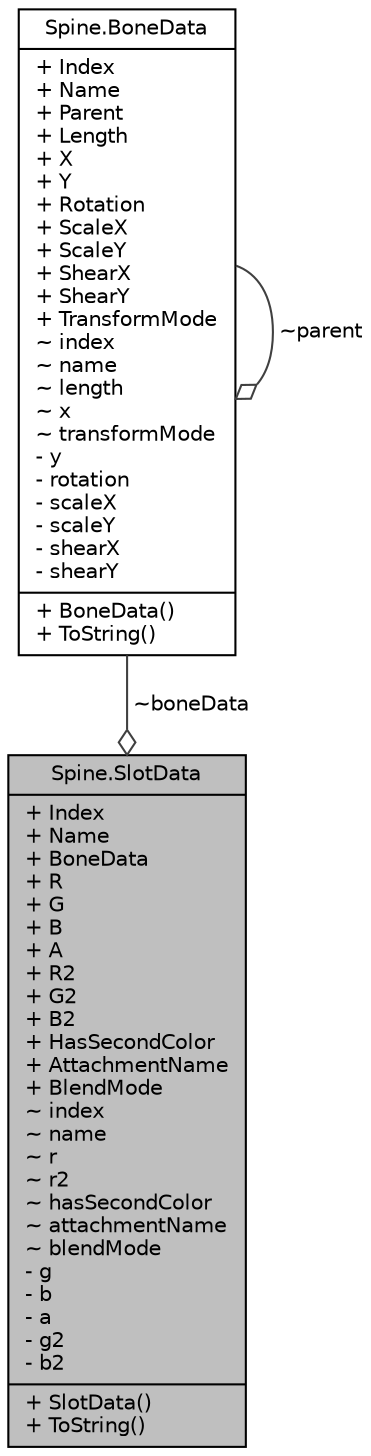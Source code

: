 digraph "Spine.SlotData"
{
 // LATEX_PDF_SIZE
  edge [fontname="Helvetica",fontsize="10",labelfontname="Helvetica",labelfontsize="10"];
  node [fontname="Helvetica",fontsize="10",shape=record];
  Node1 [label="{Spine.SlotData\n|+ Index\l+ Name\l+ BoneData\l+ R\l+ G\l+ B\l+ A\l+ R2\l+ G2\l+ B2\l+ HasSecondColor\l+ AttachmentName\l+ BlendMode\l~ index\l~ name\l~ r\l~ r2\l~ hasSecondColor\l~ attachmentName\l~ blendMode\l- g\l- b\l- a\l- g2\l- b2\l|+ SlotData()\l+ ToString()\l}",height=0.2,width=0.4,color="black", fillcolor="grey75", style="filled", fontcolor="black",tooltip=" "];
  Node2 -> Node1 [color="grey25",fontsize="10",style="solid",label=" ~boneData" ,arrowhead="odiamond",fontname="Helvetica"];
  Node2 [label="{Spine.BoneData\n|+ Index\l+ Name\l+ Parent\l+ Length\l+ X\l+ Y\l+ Rotation\l+ ScaleX\l+ ScaleY\l+ ShearX\l+ ShearY\l+ TransformMode\l~ index\l~ name\l~ length\l~ x\l~ transformMode\l- y\l- rotation\l- scaleX\l- scaleY\l- shearX\l- shearY\l|+ BoneData()\l+ ToString()\l}",height=0.2,width=0.4,color="black", fillcolor="white", style="filled",URL="$class_spine_1_1_bone_data.html",tooltip=" "];
  Node2 -> Node2 [color="grey25",fontsize="10",style="solid",label=" ~parent" ,arrowhead="odiamond",fontname="Helvetica"];
}
